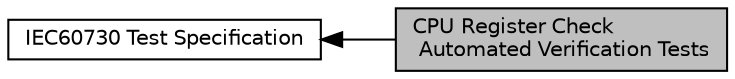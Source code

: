 digraph "CPU Register Check Automated Verification Tests"
{
  edge [fontname="Helvetica",fontsize="10",labelfontname="Helvetica",labelfontsize="10"];
  node [fontname="Helvetica",fontsize="10",shape=box];
  rankdir=LR;
  Node1 [label="CPU Register Check\l Automated Verification Tests",height=0.2,width=0.4,color="black", fillcolor="grey75", style="filled", fontcolor="black",tooltip="Python script for the IEC60730 CPU Register Check Verification tests."];
  Node2 [label="IEC60730 Test Specification",height=0.2,width=0.4,color="black", fillcolor="white", style="filled",URL="$group__IEC60730__VERIFICATION.html",tooltip="Automated tests for validating correct firmware operation."];
  Node2->Node1 [shape=plaintext, dir="back", style="solid"];
}
